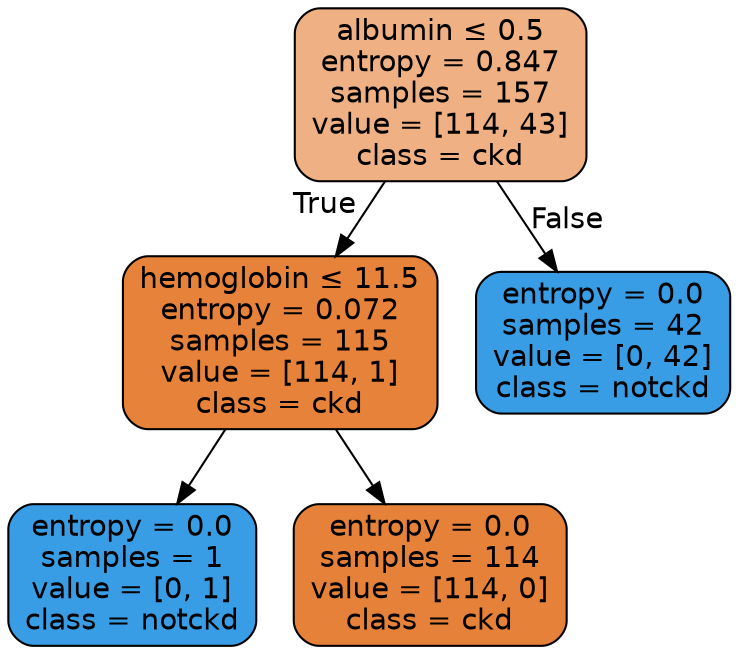 digraph Tree {
node [shape=box, style="filled, rounded", color="black", fontname=helvetica] ;
edge [fontname=helvetica] ;
0 [label=<albumin &le; 0.5<br/>entropy = 0.847<br/>samples = 157<br/>value = [114, 43]<br/>class = ckd>, fillcolor="#e581399f"] ;
1 [label=<hemoglobin &le; 11.5<br/>entropy = 0.072<br/>samples = 115<br/>value = [114, 1]<br/>class = ckd>, fillcolor="#e58139fd"] ;
0 -> 1 [labeldistance=2.5, labelangle=45, headlabel="True"] ;
2 [label=<entropy = 0.0<br/>samples = 1<br/>value = [0, 1]<br/>class = notckd>, fillcolor="#399de5ff"] ;
1 -> 2 ;
3 [label=<entropy = 0.0<br/>samples = 114<br/>value = [114, 0]<br/>class = ckd>, fillcolor="#e58139ff"] ;
1 -> 3 ;
4 [label=<entropy = 0.0<br/>samples = 42<br/>value = [0, 42]<br/>class = notckd>, fillcolor="#399de5ff"] ;
0 -> 4 [labeldistance=2.5, labelangle=-45, headlabel="False"] ;
}